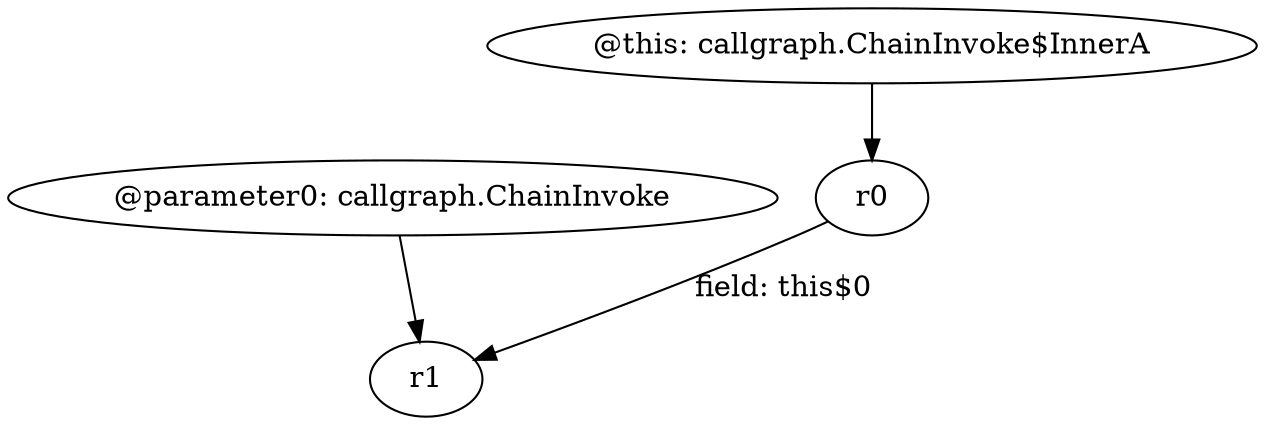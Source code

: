 digraph g {
0[label="@parameter0: callgraph.ChainInvoke"]
1[label="r1"]
0->1[label=""]
2[label="r0"]
2->1[label="field: this$0"]
3[label="@this: callgraph.ChainInvoke$InnerA"]
3->2[label=""]
}
